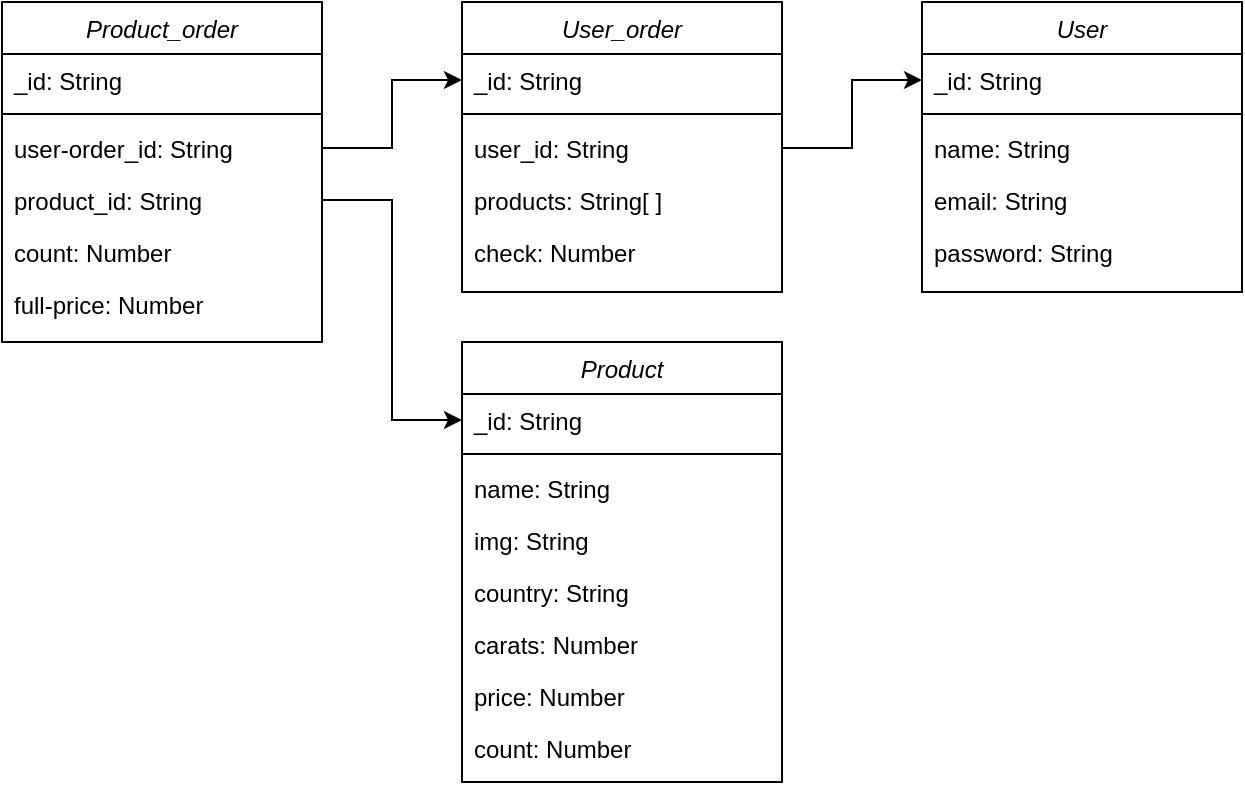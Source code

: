 <mxfile version="21.6.2" type="device">
  <diagram id="C5RBs43oDa-KdzZeNtuy" name="Page-1">
    <mxGraphModel dx="316" dy="551" grid="1" gridSize="10" guides="1" tooltips="1" connect="1" arrows="1" fold="1" page="1" pageScale="1" pageWidth="827" pageHeight="1169" math="0" shadow="0">
      <root>
        <mxCell id="WIyWlLk6GJQsqaUBKTNV-0" />
        <mxCell id="WIyWlLk6GJQsqaUBKTNV-1" parent="WIyWlLk6GJQsqaUBKTNV-0" />
        <mxCell id="zkfFHV4jXpPFQw0GAbJ--0" value="User" style="swimlane;fontStyle=2;align=center;verticalAlign=top;childLayout=stackLayout;horizontal=1;startSize=26;horizontalStack=0;resizeParent=1;resizeLast=0;collapsible=1;marginBottom=0;rounded=0;shadow=0;strokeWidth=1;" parent="WIyWlLk6GJQsqaUBKTNV-1" vertex="1">
          <mxGeometry x="550" y="80" width="160" height="145" as="geometry">
            <mxRectangle x="140" y="120" width="160" height="26" as="alternateBounds" />
          </mxGeometry>
        </mxCell>
        <mxCell id="zkfFHV4jXpPFQw0GAbJ--1" value="_id: String" style="text;align=left;verticalAlign=top;spacingLeft=4;spacingRight=4;overflow=hidden;rotatable=0;points=[[0,0.5],[1,0.5]];portConstraint=eastwest;" parent="zkfFHV4jXpPFQw0GAbJ--0" vertex="1">
          <mxGeometry y="26" width="160" height="26" as="geometry" />
        </mxCell>
        <mxCell id="zkfFHV4jXpPFQw0GAbJ--4" value="" style="line;html=1;strokeWidth=1;align=left;verticalAlign=middle;spacingTop=-1;spacingLeft=3;spacingRight=3;rotatable=0;labelPosition=right;points=[];portConstraint=eastwest;" parent="zkfFHV4jXpPFQw0GAbJ--0" vertex="1">
          <mxGeometry y="52" width="160" height="8" as="geometry" />
        </mxCell>
        <mxCell id="EF9eeFKVkMzWz18BC-fi-0" value="name: String" style="text;align=left;verticalAlign=top;spacingLeft=4;spacingRight=4;overflow=hidden;rotatable=0;points=[[0,0.5],[1,0.5]];portConstraint=eastwest;" parent="zkfFHV4jXpPFQw0GAbJ--0" vertex="1">
          <mxGeometry y="60" width="160" height="26" as="geometry" />
        </mxCell>
        <mxCell id="zkfFHV4jXpPFQw0GAbJ--2" value="email: String" style="text;align=left;verticalAlign=top;spacingLeft=4;spacingRight=4;overflow=hidden;rotatable=0;points=[[0,0.5],[1,0.5]];portConstraint=eastwest;rounded=0;shadow=0;html=0;" parent="zkfFHV4jXpPFQw0GAbJ--0" vertex="1">
          <mxGeometry y="86" width="160" height="26" as="geometry" />
        </mxCell>
        <mxCell id="EF9eeFKVkMzWz18BC-fi-1" value="password: String" style="text;align=left;verticalAlign=top;spacingLeft=4;spacingRight=4;overflow=hidden;rotatable=0;points=[[0,0.5],[1,0.5]];portConstraint=eastwest;rounded=0;shadow=0;html=0;" parent="zkfFHV4jXpPFQw0GAbJ--0" vertex="1">
          <mxGeometry y="112" width="160" height="26" as="geometry" />
        </mxCell>
        <mxCell id="EF9eeFKVkMzWz18BC-fi-2" value="User_order" style="swimlane;fontStyle=2;align=center;verticalAlign=top;childLayout=stackLayout;horizontal=1;startSize=26;horizontalStack=0;resizeParent=1;resizeLast=0;collapsible=1;marginBottom=0;rounded=0;shadow=0;strokeWidth=1;" parent="WIyWlLk6GJQsqaUBKTNV-1" vertex="1">
          <mxGeometry x="320" y="80" width="160" height="145" as="geometry">
            <mxRectangle x="140" y="120" width="160" height="26" as="alternateBounds" />
          </mxGeometry>
        </mxCell>
        <mxCell id="EF9eeFKVkMzWz18BC-fi-3" value="_id: String" style="text;align=left;verticalAlign=top;spacingLeft=4;spacingRight=4;overflow=hidden;rotatable=0;points=[[0,0.5],[1,0.5]];portConstraint=eastwest;" parent="EF9eeFKVkMzWz18BC-fi-2" vertex="1">
          <mxGeometry y="26" width="160" height="26" as="geometry" />
        </mxCell>
        <mxCell id="EF9eeFKVkMzWz18BC-fi-4" value="" style="line;html=1;strokeWidth=1;align=left;verticalAlign=middle;spacingTop=-1;spacingLeft=3;spacingRight=3;rotatable=0;labelPosition=right;points=[];portConstraint=eastwest;" parent="EF9eeFKVkMzWz18BC-fi-2" vertex="1">
          <mxGeometry y="52" width="160" height="8" as="geometry" />
        </mxCell>
        <mxCell id="EF9eeFKVkMzWz18BC-fi-5" value="user_id: String" style="text;align=left;verticalAlign=top;spacingLeft=4;spacingRight=4;overflow=hidden;rotatable=0;points=[[0,0.5],[1,0.5]];portConstraint=eastwest;" parent="EF9eeFKVkMzWz18BC-fi-2" vertex="1">
          <mxGeometry y="60" width="160" height="26" as="geometry" />
        </mxCell>
        <mxCell id="EF9eeFKVkMzWz18BC-fi-6" value="products: String[ ] " style="text;align=left;verticalAlign=top;spacingLeft=4;spacingRight=4;overflow=hidden;rotatable=0;points=[[0,0.5],[1,0.5]];portConstraint=eastwest;rounded=0;shadow=0;html=0;" parent="EF9eeFKVkMzWz18BC-fi-2" vertex="1">
          <mxGeometry y="86" width="160" height="26" as="geometry" />
        </mxCell>
        <mxCell id="H5nbQit2SLsfptKtL_5U-8" value="check: Number" style="text;align=left;verticalAlign=top;spacingLeft=4;spacingRight=4;overflow=hidden;rotatable=0;points=[[0,0.5],[1,0.5]];portConstraint=eastwest;" vertex="1" parent="EF9eeFKVkMzWz18BC-fi-2">
          <mxGeometry y="112" width="160" height="26" as="geometry" />
        </mxCell>
        <mxCell id="EF9eeFKVkMzWz18BC-fi-26" value="Product" style="swimlane;fontStyle=2;align=center;verticalAlign=top;childLayout=stackLayout;horizontal=1;startSize=26;horizontalStack=0;resizeParent=1;resizeLast=0;collapsible=1;marginBottom=0;rounded=0;shadow=0;strokeWidth=1;" parent="WIyWlLk6GJQsqaUBKTNV-1" vertex="1">
          <mxGeometry x="320" y="250" width="160" height="220" as="geometry">
            <mxRectangle x="140" y="120" width="160" height="26" as="alternateBounds" />
          </mxGeometry>
        </mxCell>
        <mxCell id="EF9eeFKVkMzWz18BC-fi-27" value="_id: String" style="text;align=left;verticalAlign=top;spacingLeft=4;spacingRight=4;overflow=hidden;rotatable=0;points=[[0,0.5],[1,0.5]];portConstraint=eastwest;" parent="EF9eeFKVkMzWz18BC-fi-26" vertex="1">
          <mxGeometry y="26" width="160" height="26" as="geometry" />
        </mxCell>
        <mxCell id="EF9eeFKVkMzWz18BC-fi-28" value="" style="line;html=1;strokeWidth=1;align=left;verticalAlign=middle;spacingTop=-1;spacingLeft=3;spacingRight=3;rotatable=0;labelPosition=right;points=[];portConstraint=eastwest;" parent="EF9eeFKVkMzWz18BC-fi-26" vertex="1">
          <mxGeometry y="52" width="160" height="8" as="geometry" />
        </mxCell>
        <mxCell id="EF9eeFKVkMzWz18BC-fi-29" value="name: String" style="text;align=left;verticalAlign=top;spacingLeft=4;spacingRight=4;overflow=hidden;rotatable=0;points=[[0,0.5],[1,0.5]];portConstraint=eastwest;" parent="EF9eeFKVkMzWz18BC-fi-26" vertex="1">
          <mxGeometry y="60" width="160" height="26" as="geometry" />
        </mxCell>
        <mxCell id="EF9eeFKVkMzWz18BC-fi-32" value="img: String" style="text;align=left;verticalAlign=top;spacingLeft=4;spacingRight=4;overflow=hidden;rotatable=0;points=[[0,0.5],[1,0.5]];portConstraint=eastwest;rounded=0;shadow=0;html=0;" parent="EF9eeFKVkMzWz18BC-fi-26" vertex="1">
          <mxGeometry y="86" width="160" height="26" as="geometry" />
        </mxCell>
        <mxCell id="EF9eeFKVkMzWz18BC-fi-33" value="country: String" style="text;align=left;verticalAlign=top;spacingLeft=4;spacingRight=4;overflow=hidden;rotatable=0;points=[[0,0.5],[1,0.5]];portConstraint=eastwest;rounded=0;shadow=0;html=0;" parent="EF9eeFKVkMzWz18BC-fi-26" vertex="1">
          <mxGeometry y="112" width="160" height="26" as="geometry" />
        </mxCell>
        <mxCell id="EF9eeFKVkMzWz18BC-fi-37" value="carats: Number" style="text;align=left;verticalAlign=top;spacingLeft=4;spacingRight=4;overflow=hidden;rotatable=0;points=[[0,0.5],[1,0.5]];portConstraint=eastwest;rounded=0;shadow=0;html=0;" parent="EF9eeFKVkMzWz18BC-fi-26" vertex="1">
          <mxGeometry y="138" width="160" height="26" as="geometry" />
        </mxCell>
        <mxCell id="EF9eeFKVkMzWz18BC-fi-30" value="price: Number" style="text;align=left;verticalAlign=top;spacingLeft=4;spacingRight=4;overflow=hidden;rotatable=0;points=[[0,0.5],[1,0.5]];portConstraint=eastwest;rounded=0;shadow=0;html=0;" parent="EF9eeFKVkMzWz18BC-fi-26" vertex="1">
          <mxGeometry y="164" width="160" height="26" as="geometry" />
        </mxCell>
        <mxCell id="EF9eeFKVkMzWz18BC-fi-31" value="count: Number" style="text;align=left;verticalAlign=top;spacingLeft=4;spacingRight=4;overflow=hidden;rotatable=0;points=[[0,0.5],[1,0.5]];portConstraint=eastwest;rounded=0;shadow=0;html=0;" parent="EF9eeFKVkMzWz18BC-fi-26" vertex="1">
          <mxGeometry y="190" width="160" height="26" as="geometry" />
        </mxCell>
        <mxCell id="H5nbQit2SLsfptKtL_5U-0" value="Product_order" style="swimlane;fontStyle=2;align=center;verticalAlign=top;childLayout=stackLayout;horizontal=1;startSize=26;horizontalStack=0;resizeParent=1;resizeLast=0;collapsible=1;marginBottom=0;rounded=0;shadow=0;strokeWidth=1;" vertex="1" parent="WIyWlLk6GJQsqaUBKTNV-1">
          <mxGeometry x="90" y="80" width="160" height="170" as="geometry">
            <mxRectangle x="140" y="120" width="160" height="26" as="alternateBounds" />
          </mxGeometry>
        </mxCell>
        <mxCell id="H5nbQit2SLsfptKtL_5U-1" value="_id: String" style="text;align=left;verticalAlign=top;spacingLeft=4;spacingRight=4;overflow=hidden;rotatable=0;points=[[0,0.5],[1,0.5]];portConstraint=eastwest;" vertex="1" parent="H5nbQit2SLsfptKtL_5U-0">
          <mxGeometry y="26" width="160" height="26" as="geometry" />
        </mxCell>
        <mxCell id="H5nbQit2SLsfptKtL_5U-2" value="" style="line;html=1;strokeWidth=1;align=left;verticalAlign=middle;spacingTop=-1;spacingLeft=3;spacingRight=3;rotatable=0;labelPosition=right;points=[];portConstraint=eastwest;" vertex="1" parent="H5nbQit2SLsfptKtL_5U-0">
          <mxGeometry y="52" width="160" height="8" as="geometry" />
        </mxCell>
        <mxCell id="H5nbQit2SLsfptKtL_5U-4" value="user-order_id: String " style="text;align=left;verticalAlign=top;spacingLeft=4;spacingRight=4;overflow=hidden;rotatable=0;points=[[0,0.5],[1,0.5]];portConstraint=eastwest;rounded=0;shadow=0;html=0;" vertex="1" parent="H5nbQit2SLsfptKtL_5U-0">
          <mxGeometry y="60" width="160" height="26" as="geometry" />
        </mxCell>
        <mxCell id="H5nbQit2SLsfptKtL_5U-13" value="product_id: String " style="text;align=left;verticalAlign=top;spacingLeft=4;spacingRight=4;overflow=hidden;rotatable=0;points=[[0,0.5],[1,0.5]];portConstraint=eastwest;rounded=0;shadow=0;html=0;" vertex="1" parent="H5nbQit2SLsfptKtL_5U-0">
          <mxGeometry y="86" width="160" height="26" as="geometry" />
        </mxCell>
        <mxCell id="H5nbQit2SLsfptKtL_5U-6" value="count: Number " style="text;align=left;verticalAlign=top;spacingLeft=4;spacingRight=4;overflow=hidden;rotatable=0;points=[[0,0.5],[1,0.5]];portConstraint=eastwest;rounded=0;shadow=0;html=0;" vertex="1" parent="H5nbQit2SLsfptKtL_5U-0">
          <mxGeometry y="112" width="160" height="26" as="geometry" />
        </mxCell>
        <mxCell id="H5nbQit2SLsfptKtL_5U-7" value="full-price: Number " style="text;align=left;verticalAlign=top;spacingLeft=4;spacingRight=4;overflow=hidden;rotatable=0;points=[[0,0.5],[1,0.5]];portConstraint=eastwest;rounded=0;shadow=0;html=0;" vertex="1" parent="H5nbQit2SLsfptKtL_5U-0">
          <mxGeometry y="138" width="160" height="26" as="geometry" />
        </mxCell>
        <mxCell id="H5nbQit2SLsfptKtL_5U-14" style="edgeStyle=orthogonalEdgeStyle;rounded=0;orthogonalLoop=1;jettySize=auto;html=1;exitX=1;exitY=0.5;exitDx=0;exitDy=0;entryX=0;entryY=0.5;entryDx=0;entryDy=0;" edge="1" parent="WIyWlLk6GJQsqaUBKTNV-1" source="H5nbQit2SLsfptKtL_5U-4" target="EF9eeFKVkMzWz18BC-fi-3">
          <mxGeometry relative="1" as="geometry" />
        </mxCell>
        <mxCell id="H5nbQit2SLsfptKtL_5U-15" style="edgeStyle=orthogonalEdgeStyle;rounded=0;orthogonalLoop=1;jettySize=auto;html=1;exitX=1;exitY=0.5;exitDx=0;exitDy=0;entryX=0;entryY=0.5;entryDx=0;entryDy=0;" edge="1" parent="WIyWlLk6GJQsqaUBKTNV-1" source="H5nbQit2SLsfptKtL_5U-13" target="EF9eeFKVkMzWz18BC-fi-27">
          <mxGeometry relative="1" as="geometry" />
        </mxCell>
        <mxCell id="H5nbQit2SLsfptKtL_5U-16" style="edgeStyle=orthogonalEdgeStyle;rounded=0;orthogonalLoop=1;jettySize=auto;html=1;exitX=1;exitY=0.5;exitDx=0;exitDy=0;entryX=0;entryY=0.5;entryDx=0;entryDy=0;" edge="1" parent="WIyWlLk6GJQsqaUBKTNV-1" source="EF9eeFKVkMzWz18BC-fi-5" target="zkfFHV4jXpPFQw0GAbJ--1">
          <mxGeometry relative="1" as="geometry" />
        </mxCell>
      </root>
    </mxGraphModel>
  </diagram>
</mxfile>
